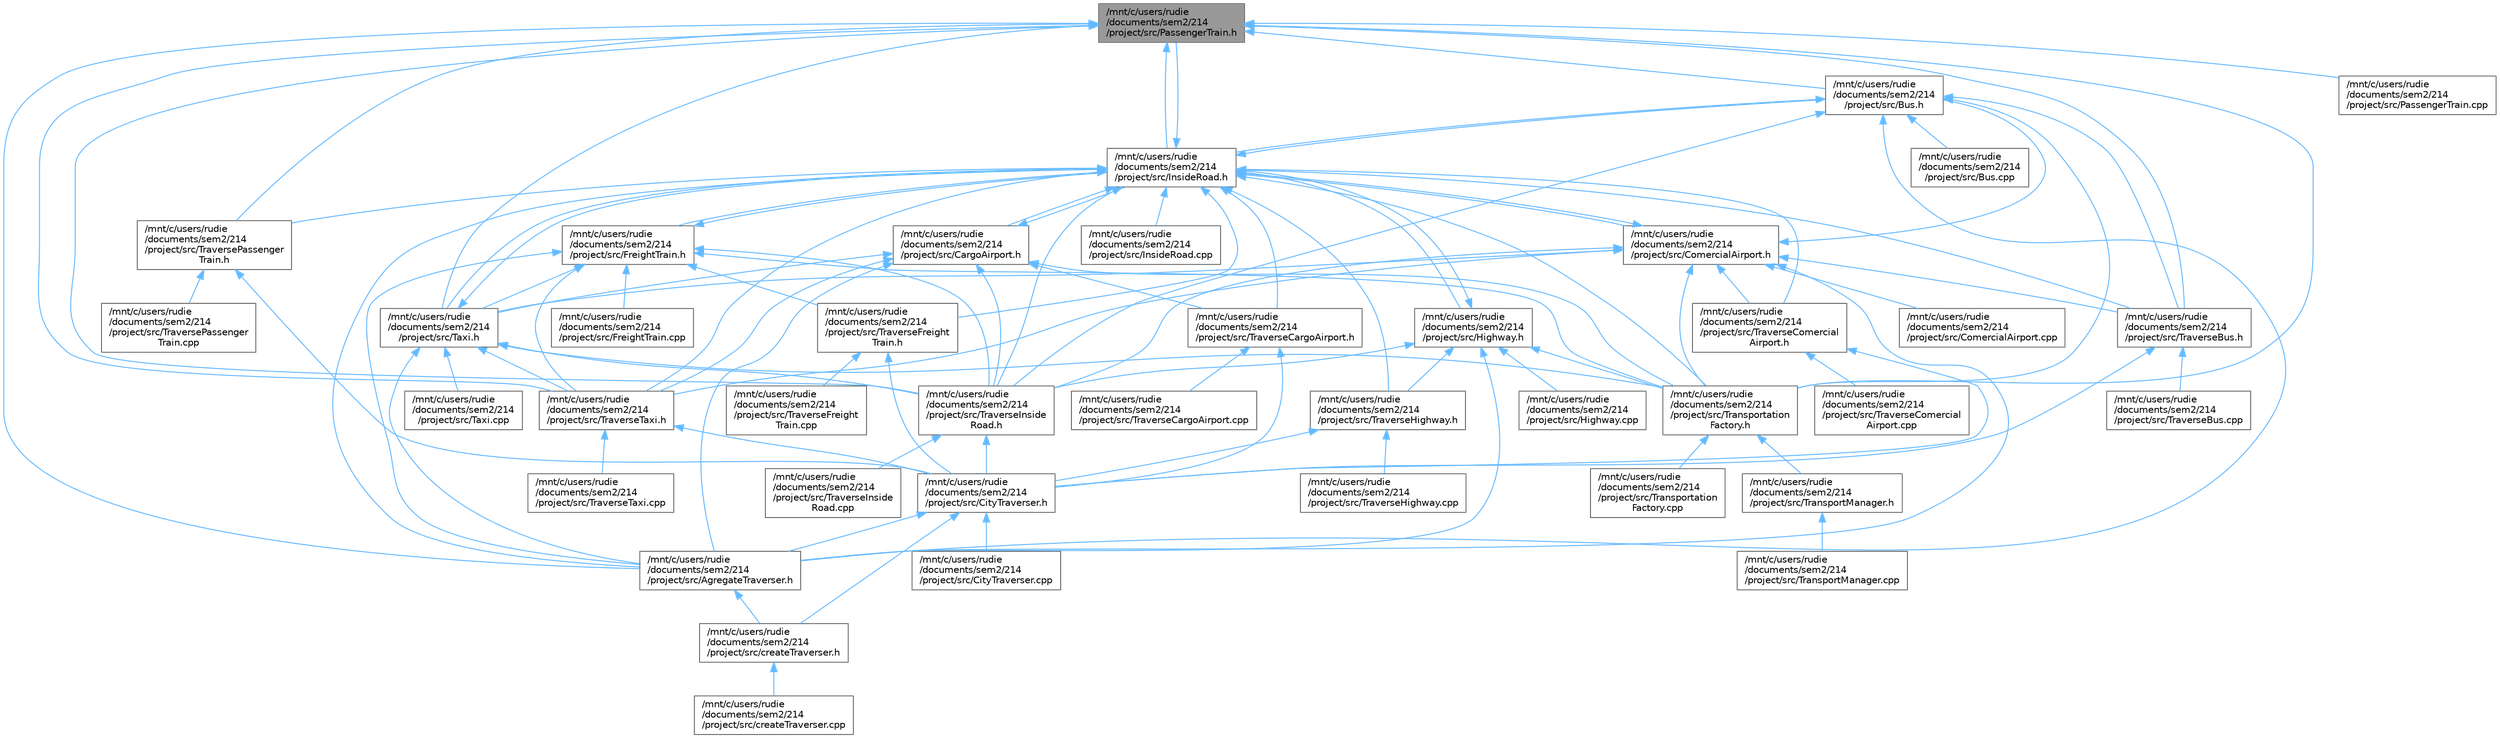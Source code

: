 digraph "/mnt/c/users/rudie/documents/sem2/214/project/src/PassengerTrain.h"
{
 // LATEX_PDF_SIZE
  bgcolor="transparent";
  edge [fontname=Helvetica,fontsize=10,labelfontname=Helvetica,labelfontsize=10];
  node [fontname=Helvetica,fontsize=10,shape=box,height=0.2,width=0.4];
  Node1 [id="Node000001",label="/mnt/c/users/rudie\l/documents/sem2/214\l/project/src/PassengerTrain.h",height=0.2,width=0.4,color="gray40", fillcolor="grey60", style="filled", fontcolor="black",tooltip="Header file for the PassengerTrain class."];
  Node1 -> Node2 [id="edge96_Node000001_Node000002",dir="back",color="steelblue1",style="solid",tooltip=" "];
  Node2 [id="Node000002",label="/mnt/c/users/rudie\l/documents/sem2/214\l/project/src/AgregateTraverser.h",height=0.2,width=0.4,color="grey40", fillcolor="white", style="filled",URL="$AgregateTraverser_8h.html",tooltip="Defines the AgregateTraverser class and its interface for creating CityTraverser objects."];
  Node2 -> Node3 [id="edge97_Node000002_Node000003",dir="back",color="steelblue1",style="solid",tooltip=" "];
  Node3 [id="Node000003",label="/mnt/c/users/rudie\l/documents/sem2/214\l/project/src/createTraverser.h",height=0.2,width=0.4,color="grey40", fillcolor="white", style="filled",URL="$createTraverser_8h.html",tooltip="Header file for the CreateTraverser class."];
  Node3 -> Node4 [id="edge98_Node000003_Node000004",dir="back",color="steelblue1",style="solid",tooltip=" "];
  Node4 [id="Node000004",label="/mnt/c/users/rudie\l/documents/sem2/214\l/project/src/createTraverser.cpp",height=0.2,width=0.4,color="grey40", fillcolor="white", style="filled",URL="$createTraverser_8cpp.html",tooltip="Implementation of the CreateTraverser class for creating CityTraverser objects."];
  Node1 -> Node5 [id="edge99_Node000001_Node000005",dir="back",color="steelblue1",style="solid",tooltip=" "];
  Node5 [id="Node000005",label="/mnt/c/users/rudie\l/documents/sem2/214\l/project/src/Bus.h",height=0.2,width=0.4,color="grey40", fillcolor="white", style="filled",URL="$Bus_8h.html",tooltip="Header file for the Bus class."];
  Node5 -> Node2 [id="edge100_Node000005_Node000002",dir="back",color="steelblue1",style="solid",tooltip=" "];
  Node5 -> Node6 [id="edge101_Node000005_Node000006",dir="back",color="steelblue1",style="solid",tooltip=" "];
  Node6 [id="Node000006",label="/mnt/c/users/rudie\l/documents/sem2/214\l/project/src/Bus.cpp",height=0.2,width=0.4,color="grey40", fillcolor="white", style="filled",URL="$Bus_8cpp.html",tooltip="Implementation of the Bus class."];
  Node5 -> Node7 [id="edge102_Node000005_Node000007",dir="back",color="steelblue1",style="solid",tooltip=" "];
  Node7 [id="Node000007",label="/mnt/c/users/rudie\l/documents/sem2/214\l/project/src/InsideRoad.h",height=0.2,width=0.4,color="grey40", fillcolor="white", style="filled",URL="$InsideRoad_8h.html",tooltip="Header file for the InsideRoad class."];
  Node7 -> Node2 [id="edge103_Node000007_Node000002",dir="back",color="steelblue1",style="solid",tooltip=" "];
  Node7 -> Node5 [id="edge104_Node000007_Node000005",dir="back",color="steelblue1",style="solid",tooltip=" "];
  Node7 -> Node8 [id="edge105_Node000007_Node000008",dir="back",color="steelblue1",style="solid",tooltip=" "];
  Node8 [id="Node000008",label="/mnt/c/users/rudie\l/documents/sem2/214\l/project/src/CargoAirport.h",height=0.2,width=0.4,color="grey40", fillcolor="white", style="filled",URL="$CargoAirport_8h.html",tooltip="Header file for the CargoAirport class."];
  Node8 -> Node2 [id="edge106_Node000008_Node000002",dir="back",color="steelblue1",style="solid",tooltip=" "];
  Node8 -> Node7 [id="edge107_Node000008_Node000007",dir="back",color="steelblue1",style="solid",tooltip=" "];
  Node8 -> Node9 [id="edge108_Node000008_Node000009",dir="back",color="steelblue1",style="solid",tooltip=" "];
  Node9 [id="Node000009",label="/mnt/c/users/rudie\l/documents/sem2/214\l/project/src/Taxi.h",height=0.2,width=0.4,color="grey40", fillcolor="white", style="filled",URL="$Taxi_8h.html",tooltip="Header file for the Taxi class, which represents a taxi in a public transit system."];
  Node9 -> Node2 [id="edge109_Node000009_Node000002",dir="back",color="steelblue1",style="solid",tooltip=" "];
  Node9 -> Node7 [id="edge110_Node000009_Node000007",dir="back",color="steelblue1",style="solid",tooltip=" "];
  Node9 -> Node10 [id="edge111_Node000009_Node000010",dir="back",color="steelblue1",style="solid",tooltip=" "];
  Node10 [id="Node000010",label="/mnt/c/users/rudie\l/documents/sem2/214\l/project/src/Taxi.cpp",height=0.2,width=0.4,color="grey40", fillcolor="white", style="filled",URL="$Taxi_8cpp.html",tooltip="Implementation of the Taxi class."];
  Node9 -> Node11 [id="edge112_Node000009_Node000011",dir="back",color="steelblue1",style="solid",tooltip=" "];
  Node11 [id="Node000011",label="/mnt/c/users/rudie\l/documents/sem2/214\l/project/src/Transportation\lFactory.h",height=0.2,width=0.4,color="grey40", fillcolor="white", style="filled",URL="$TransportationFactory_8h.html",tooltip="Header file for the TransportationFactory class."];
  Node11 -> Node12 [id="edge113_Node000011_Node000012",dir="back",color="steelblue1",style="solid",tooltip=" "];
  Node12 [id="Node000012",label="/mnt/c/users/rudie\l/documents/sem2/214\l/project/src/TransportManager.h",height=0.2,width=0.4,color="grey40", fillcolor="white", style="filled",URL="$TransportManager_8h.html",tooltip="Header file for the TransportManager class."];
  Node12 -> Node13 [id="edge114_Node000012_Node000013",dir="back",color="steelblue1",style="solid",tooltip=" "];
  Node13 [id="Node000013",label="/mnt/c/users/rudie\l/documents/sem2/214\l/project/src/TransportManager.cpp",height=0.2,width=0.4,color="grey40", fillcolor="white", style="filled",URL="$TransportManager_8cpp.html",tooltip="Implementation of the TransportManager class."];
  Node11 -> Node14 [id="edge115_Node000011_Node000014",dir="back",color="steelblue1",style="solid",tooltip=" "];
  Node14 [id="Node000014",label="/mnt/c/users/rudie\l/documents/sem2/214\l/project/src/Transportation\lFactory.cpp",height=0.2,width=0.4,color="grey40", fillcolor="white", style="filled",URL="$TransportationFactory_8cpp.html",tooltip="Implementation of the TransportationFactory class."];
  Node9 -> Node15 [id="edge116_Node000009_Node000015",dir="back",color="steelblue1",style="solid",tooltip=" "];
  Node15 [id="Node000015",label="/mnt/c/users/rudie\l/documents/sem2/214\l/project/src/TraverseInside\lRoad.h",height=0.2,width=0.4,color="grey40", fillcolor="white", style="filled",URL="$TraverseInsideRoad_8h.html",tooltip="Header file for the TraverseInsideRoad class."];
  Node15 -> Node16 [id="edge117_Node000015_Node000016",dir="back",color="steelblue1",style="solid",tooltip=" "];
  Node16 [id="Node000016",label="/mnt/c/users/rudie\l/documents/sem2/214\l/project/src/CityTraverser.h",height=0.2,width=0.4,color="grey40", fillcolor="white", style="filled",URL="$CityTraverser_8h.html",tooltip="Header file for the CityTraverser class, a concrete iterator for traversing transportation elements i..."];
  Node16 -> Node2 [id="edge118_Node000016_Node000002",dir="back",color="steelblue1",style="solid",tooltip=" "];
  Node16 -> Node17 [id="edge119_Node000016_Node000017",dir="back",color="steelblue1",style="solid",tooltip=" "];
  Node17 [id="Node000017",label="/mnt/c/users/rudie\l/documents/sem2/214\l/project/src/CityTraverser.cpp",height=0.2,width=0.4,color="grey40", fillcolor="white", style="filled",URL="$CityTraverser_8cpp.html",tooltip="Implementation of the CityTraverser class."];
  Node16 -> Node3 [id="edge120_Node000016_Node000003",dir="back",color="steelblue1",style="solid",tooltip=" "];
  Node15 -> Node18 [id="edge121_Node000015_Node000018",dir="back",color="steelblue1",style="solid",tooltip=" "];
  Node18 [id="Node000018",label="/mnt/c/users/rudie\l/documents/sem2/214\l/project/src/TraverseInside\lRoad.cpp",height=0.2,width=0.4,color="grey40", fillcolor="white", style="filled",URL="$TraverseInsideRoad_8cpp.html",tooltip="Implementation of the TraverseInsideRoad class."];
  Node9 -> Node19 [id="edge122_Node000009_Node000019",dir="back",color="steelblue1",style="solid",tooltip=" "];
  Node19 [id="Node000019",label="/mnt/c/users/rudie\l/documents/sem2/214\l/project/src/TraverseTaxi.h",height=0.2,width=0.4,color="grey40", fillcolor="white", style="filled",URL="$TraverseTaxi_8h.html",tooltip="Header file for the TraverseTaxi class."];
  Node19 -> Node16 [id="edge123_Node000019_Node000016",dir="back",color="steelblue1",style="solid",tooltip=" "];
  Node19 -> Node20 [id="edge124_Node000019_Node000020",dir="back",color="steelblue1",style="solid",tooltip=" "];
  Node20 [id="Node000020",label="/mnt/c/users/rudie\l/documents/sem2/214\l/project/src/TraverseTaxi.cpp",height=0.2,width=0.4,color="grey40", fillcolor="white", style="filled",URL="$TraverseTaxi_8cpp.html",tooltip="Implementation of the TraverseTaxi class."];
  Node8 -> Node11 [id="edge125_Node000008_Node000011",dir="back",color="steelblue1",style="solid",tooltip=" "];
  Node8 -> Node21 [id="edge126_Node000008_Node000021",dir="back",color="steelblue1",style="solid",tooltip=" "];
  Node21 [id="Node000021",label="/mnt/c/users/rudie\l/documents/sem2/214\l/project/src/TraverseCargoAirport.h",height=0.2,width=0.4,color="grey40", fillcolor="white", style="filled",URL="$TraverseCargoAirport_8h.html",tooltip="Header file for the TraverseCargoAirport class."];
  Node21 -> Node16 [id="edge127_Node000021_Node000016",dir="back",color="steelblue1",style="solid",tooltip=" "];
  Node21 -> Node22 [id="edge128_Node000021_Node000022",dir="back",color="steelblue1",style="solid",tooltip=" "];
  Node22 [id="Node000022",label="/mnt/c/users/rudie\l/documents/sem2/214\l/project/src/TraverseCargoAirport.cpp",height=0.2,width=0.4,color="grey40", fillcolor="white", style="filled",URL="$TraverseCargoAirport_8cpp.html",tooltip="Implementation of the TraverseCargoAirport class."];
  Node8 -> Node15 [id="edge129_Node000008_Node000015",dir="back",color="steelblue1",style="solid",tooltip=" "];
  Node8 -> Node19 [id="edge130_Node000008_Node000019",dir="back",color="steelblue1",style="solid",tooltip=" "];
  Node7 -> Node23 [id="edge131_Node000007_Node000023",dir="back",color="steelblue1",style="solid",tooltip=" "];
  Node23 [id="Node000023",label="/mnt/c/users/rudie\l/documents/sem2/214\l/project/src/ComercialAirport.h",height=0.2,width=0.4,color="grey40", fillcolor="white", style="filled",URL="$ComercialAirport_8h.html",tooltip="Defines the ComercialAirport class which inherits from the Airport class."];
  Node23 -> Node2 [id="edge132_Node000023_Node000002",dir="back",color="steelblue1",style="solid",tooltip=" "];
  Node23 -> Node5 [id="edge133_Node000023_Node000005",dir="back",color="steelblue1",style="solid",tooltip=" "];
  Node23 -> Node24 [id="edge134_Node000023_Node000024",dir="back",color="steelblue1",style="solid",tooltip=" "];
  Node24 [id="Node000024",label="/mnt/c/users/rudie\l/documents/sem2/214\l/project/src/ComercialAirport.cpp",height=0.2,width=0.4,color="grey40", fillcolor="white", style="filled",URL="$ComercialAirport_8cpp.html",tooltip="Implementation of the ComercialAirport class."];
  Node23 -> Node7 [id="edge135_Node000023_Node000007",dir="back",color="steelblue1",style="solid",tooltip=" "];
  Node23 -> Node9 [id="edge136_Node000023_Node000009",dir="back",color="steelblue1",style="solid",tooltip=" "];
  Node23 -> Node11 [id="edge137_Node000023_Node000011",dir="back",color="steelblue1",style="solid",tooltip=" "];
  Node23 -> Node25 [id="edge138_Node000023_Node000025",dir="back",color="steelblue1",style="solid",tooltip=" "];
  Node25 [id="Node000025",label="/mnt/c/users/rudie\l/documents/sem2/214\l/project/src/TraverseBus.h",height=0.2,width=0.4,color="grey40", fillcolor="white", style="filled",URL="$TraverseBus_8h.html",tooltip="Header file for the TraverseBus class."];
  Node25 -> Node16 [id="edge139_Node000025_Node000016",dir="back",color="steelblue1",style="solid",tooltip=" "];
  Node25 -> Node26 [id="edge140_Node000025_Node000026",dir="back",color="steelblue1",style="solid",tooltip=" "];
  Node26 [id="Node000026",label="/mnt/c/users/rudie\l/documents/sem2/214\l/project/src/TraverseBus.cpp",height=0.2,width=0.4,color="grey40", fillcolor="white", style="filled",URL="$TraverseBus_8cpp.html",tooltip="Implementation of the TraverseBus class."];
  Node23 -> Node27 [id="edge141_Node000023_Node000027",dir="back",color="steelblue1",style="solid",tooltip=" "];
  Node27 [id="Node000027",label="/mnt/c/users/rudie\l/documents/sem2/214\l/project/src/TraverseComercial\lAirport.h",height=0.2,width=0.4,color="grey40", fillcolor="white", style="filled",URL="$TraverseComercialAirport_8h.html",tooltip="Header file for the TraverseComercialAirport class."];
  Node27 -> Node16 [id="edge142_Node000027_Node000016",dir="back",color="steelblue1",style="solid",tooltip=" "];
  Node27 -> Node28 [id="edge143_Node000027_Node000028",dir="back",color="steelblue1",style="solid",tooltip=" "];
  Node28 [id="Node000028",label="/mnt/c/users/rudie\l/documents/sem2/214\l/project/src/TraverseComercial\lAirport.cpp",height=0.2,width=0.4,color="grey40", fillcolor="white", style="filled",URL="$TraverseComercialAirport_8cpp.html",tooltip="Implementation of the TraverseComercialAirport class."];
  Node23 -> Node15 [id="edge144_Node000023_Node000015",dir="back",color="steelblue1",style="solid",tooltip=" "];
  Node23 -> Node19 [id="edge145_Node000023_Node000019",dir="back",color="steelblue1",style="solid",tooltip=" "];
  Node7 -> Node29 [id="edge146_Node000007_Node000029",dir="back",color="steelblue1",style="solid",tooltip=" "];
  Node29 [id="Node000029",label="/mnt/c/users/rudie\l/documents/sem2/214\l/project/src/FreightTrain.h",height=0.2,width=0.4,color="grey40", fillcolor="white", style="filled",URL="$FreightTrain_8h.html",tooltip="Header file for the FreightTrain class."];
  Node29 -> Node2 [id="edge147_Node000029_Node000002",dir="back",color="steelblue1",style="solid",tooltip=" "];
  Node29 -> Node30 [id="edge148_Node000029_Node000030",dir="back",color="steelblue1",style="solid",tooltip=" "];
  Node30 [id="Node000030",label="/mnt/c/users/rudie\l/documents/sem2/214\l/project/src/FreightTrain.cpp",height=0.2,width=0.4,color="grey40", fillcolor="white", style="filled",URL="$FreightTrain_8cpp.html",tooltip="Implementation of the FreightTrain class."];
  Node29 -> Node7 [id="edge149_Node000029_Node000007",dir="back",color="steelblue1",style="solid",tooltip=" "];
  Node29 -> Node9 [id="edge150_Node000029_Node000009",dir="back",color="steelblue1",style="solid",tooltip=" "];
  Node29 -> Node11 [id="edge151_Node000029_Node000011",dir="back",color="steelblue1",style="solid",tooltip=" "];
  Node29 -> Node31 [id="edge152_Node000029_Node000031",dir="back",color="steelblue1",style="solid",tooltip=" "];
  Node31 [id="Node000031",label="/mnt/c/users/rudie\l/documents/sem2/214\l/project/src/TraverseFreight\lTrain.h",height=0.2,width=0.4,color="grey40", fillcolor="white", style="filled",URL="$TraverseFreightTrain_8h.html",tooltip="Header file for the TraverseFreightTrain class."];
  Node31 -> Node16 [id="edge153_Node000031_Node000016",dir="back",color="steelblue1",style="solid",tooltip=" "];
  Node31 -> Node32 [id="edge154_Node000031_Node000032",dir="back",color="steelblue1",style="solid",tooltip=" "];
  Node32 [id="Node000032",label="/mnt/c/users/rudie\l/documents/sem2/214\l/project/src/TraverseFreight\lTrain.cpp",height=0.2,width=0.4,color="grey40", fillcolor="white", style="filled",URL="$TraverseFreightTrain_8cpp.html",tooltip="Implementation of the TraverseFreightTrain class."];
  Node29 -> Node15 [id="edge155_Node000029_Node000015",dir="back",color="steelblue1",style="solid",tooltip=" "];
  Node29 -> Node19 [id="edge156_Node000029_Node000019",dir="back",color="steelblue1",style="solid",tooltip=" "];
  Node7 -> Node33 [id="edge157_Node000007_Node000033",dir="back",color="steelblue1",style="solid",tooltip=" "];
  Node33 [id="Node000033",label="/mnt/c/users/rudie\l/documents/sem2/214\l/project/src/Highway.h",height=0.2,width=0.4,color="grey40", fillcolor="white", style="filled",URL="$Highway_8h.html",tooltip="Header file for the Highway class."];
  Node33 -> Node2 [id="edge158_Node000033_Node000002",dir="back",color="steelblue1",style="solid",tooltip=" "];
  Node33 -> Node34 [id="edge159_Node000033_Node000034",dir="back",color="steelblue1",style="solid",tooltip=" "];
  Node34 [id="Node000034",label="/mnt/c/users/rudie\l/documents/sem2/214\l/project/src/Highway.cpp",height=0.2,width=0.4,color="grey40", fillcolor="white", style="filled",URL="$Highway_8cpp.html",tooltip="Implementation of the Highway class."];
  Node33 -> Node7 [id="edge160_Node000033_Node000007",dir="back",color="steelblue1",style="solid",tooltip=" "];
  Node33 -> Node11 [id="edge161_Node000033_Node000011",dir="back",color="steelblue1",style="solid",tooltip=" "];
  Node33 -> Node35 [id="edge162_Node000033_Node000035",dir="back",color="steelblue1",style="solid",tooltip=" "];
  Node35 [id="Node000035",label="/mnt/c/users/rudie\l/documents/sem2/214\l/project/src/TraverseHighway.h",height=0.2,width=0.4,color="grey40", fillcolor="white", style="filled",URL="$TraverseHighway_8h.html",tooltip="Header file for the TraverseHighway class."];
  Node35 -> Node16 [id="edge163_Node000035_Node000016",dir="back",color="steelblue1",style="solid",tooltip=" "];
  Node35 -> Node36 [id="edge164_Node000035_Node000036",dir="back",color="steelblue1",style="solid",tooltip=" "];
  Node36 [id="Node000036",label="/mnt/c/users/rudie\l/documents/sem2/214\l/project/src/TraverseHighway.cpp",height=0.2,width=0.4,color="grey40", fillcolor="white", style="filled",URL="$TraverseHighway_8cpp.html",tooltip="Implementation of the TraverseHighway class."];
  Node33 -> Node15 [id="edge165_Node000033_Node000015",dir="back",color="steelblue1",style="solid",tooltip=" "];
  Node7 -> Node37 [id="edge166_Node000007_Node000037",dir="back",color="steelblue1",style="solid",tooltip=" "];
  Node37 [id="Node000037",label="/mnt/c/users/rudie\l/documents/sem2/214\l/project/src/InsideRoad.cpp",height=0.2,width=0.4,color="grey40", fillcolor="white", style="filled",URL="$InsideRoad_8cpp.html",tooltip="Implementation of the InsideRoad class."];
  Node7 -> Node1 [id="edge167_Node000007_Node000001",dir="back",color="steelblue1",style="solid",tooltip=" "];
  Node7 -> Node9 [id="edge168_Node000007_Node000009",dir="back",color="steelblue1",style="solid",tooltip=" "];
  Node7 -> Node11 [id="edge169_Node000007_Node000011",dir="back",color="steelblue1",style="solid",tooltip=" "];
  Node7 -> Node25 [id="edge170_Node000007_Node000025",dir="back",color="steelblue1",style="solid",tooltip=" "];
  Node7 -> Node21 [id="edge171_Node000007_Node000021",dir="back",color="steelblue1",style="solid",tooltip=" "];
  Node7 -> Node27 [id="edge172_Node000007_Node000027",dir="back",color="steelblue1",style="solid",tooltip=" "];
  Node7 -> Node31 [id="edge173_Node000007_Node000031",dir="back",color="steelblue1",style="solid",tooltip=" "];
  Node7 -> Node35 [id="edge174_Node000007_Node000035",dir="back",color="steelblue1",style="solid",tooltip=" "];
  Node7 -> Node15 [id="edge175_Node000007_Node000015",dir="back",color="steelblue1",style="solid",tooltip=" "];
  Node7 -> Node38 [id="edge176_Node000007_Node000038",dir="back",color="steelblue1",style="solid",tooltip=" "];
  Node38 [id="Node000038",label="/mnt/c/users/rudie\l/documents/sem2/214\l/project/src/TraversePassenger\lTrain.h",height=0.2,width=0.4,color="grey40", fillcolor="white", style="filled",URL="$TraversePassengerTrain_8h.html",tooltip="Header file for the TraversePassengerTrain class."];
  Node38 -> Node16 [id="edge177_Node000038_Node000016",dir="back",color="steelblue1",style="solid",tooltip=" "];
  Node38 -> Node39 [id="edge178_Node000038_Node000039",dir="back",color="steelblue1",style="solid",tooltip=" "];
  Node39 [id="Node000039",label="/mnt/c/users/rudie\l/documents/sem2/214\l/project/src/TraversePassenger\lTrain.cpp",height=0.2,width=0.4,color="grey40", fillcolor="white", style="filled",URL="$TraversePassengerTrain_8cpp.html",tooltip="Implementation of the TraversePassengerTrain class."];
  Node7 -> Node19 [id="edge179_Node000007_Node000019",dir="back",color="steelblue1",style="solid",tooltip=" "];
  Node5 -> Node11 [id="edge180_Node000005_Node000011",dir="back",color="steelblue1",style="solid",tooltip=" "];
  Node5 -> Node25 [id="edge181_Node000005_Node000025",dir="back",color="steelblue1",style="solid",tooltip=" "];
  Node5 -> Node15 [id="edge182_Node000005_Node000015",dir="back",color="steelblue1",style="solid",tooltip=" "];
  Node1 -> Node7 [id="edge183_Node000001_Node000007",dir="back",color="steelblue1",style="solid",tooltip=" "];
  Node1 -> Node40 [id="edge184_Node000001_Node000040",dir="back",color="steelblue1",style="solid",tooltip=" "];
  Node40 [id="Node000040",label="/mnt/c/users/rudie\l/documents/sem2/214\l/project/src/PassengerTrain.cpp",height=0.2,width=0.4,color="grey40", fillcolor="white", style="filled",URL="$PassengerTrain_8cpp.html",tooltip="Implementation of the PassengerTrain class."];
  Node1 -> Node9 [id="edge185_Node000001_Node000009",dir="back",color="steelblue1",style="solid",tooltip=" "];
  Node1 -> Node11 [id="edge186_Node000001_Node000011",dir="back",color="steelblue1",style="solid",tooltip=" "];
  Node1 -> Node25 [id="edge187_Node000001_Node000025",dir="back",color="steelblue1",style="solid",tooltip=" "];
  Node1 -> Node15 [id="edge188_Node000001_Node000015",dir="back",color="steelblue1",style="solid",tooltip=" "];
  Node1 -> Node38 [id="edge189_Node000001_Node000038",dir="back",color="steelblue1",style="solid",tooltip=" "];
  Node1 -> Node19 [id="edge190_Node000001_Node000019",dir="back",color="steelblue1",style="solid",tooltip=" "];
}
